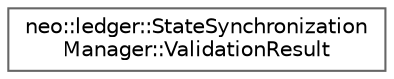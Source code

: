 digraph "Graphical Class Hierarchy"
{
 // LATEX_PDF_SIZE
  bgcolor="transparent";
  edge [fontname=Helvetica,fontsize=10,labelfontname=Helvetica,labelfontsize=10];
  node [fontname=Helvetica,fontsize=10,shape=box,height=0.2,width=0.4];
  rankdir="LR";
  Node0 [id="Node000000",label="neo::ledger::StateSynchronization\lManager::ValidationResult",height=0.2,width=0.4,color="grey40", fillcolor="white", style="filled",URL="$structneo_1_1ledger_1_1_state_synchronization_manager_1_1_validation_result.html",tooltip="State validation result."];
}
